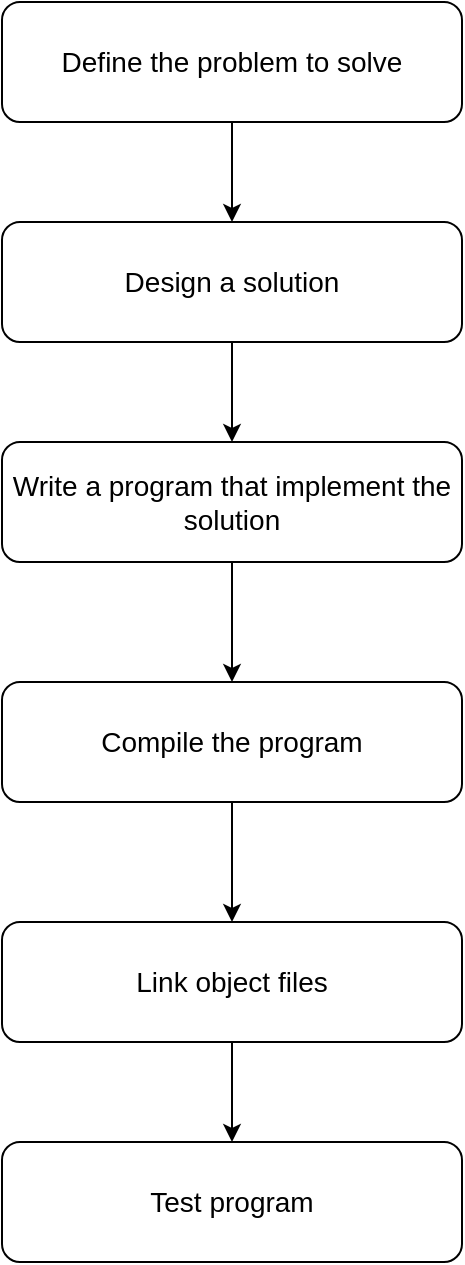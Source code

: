 <mxfile>
    <diagram id="cVtpjH5TNSZFmqUTV4ra" name="Page-1">
        <mxGraphModel dx="850" dy="683" grid="1" gridSize="10" guides="1" tooltips="1" connect="1" arrows="1" fold="1" page="1" pageScale="1" pageWidth="850" pageHeight="1100" math="0" shadow="0">
            <root>
                <mxCell id="0"/>
                <mxCell id="1" parent="0"/>
                <mxCell id="8" value="" style="edgeStyle=none;html=1;" edge="1" parent="1" source="2" target="7">
                    <mxGeometry relative="1" as="geometry"/>
                </mxCell>
                <mxCell id="2" value="&lt;font style=&quot;font-size: 14px;&quot;&gt;Define the problem to solve&lt;/font&gt;" style="rounded=1;whiteSpace=wrap;html=1;" vertex="1" parent="1">
                    <mxGeometry x="250" y="40" width="230" height="60" as="geometry"/>
                </mxCell>
                <mxCell id="10" value="" style="edgeStyle=none;html=1;" edge="1" parent="1" source="7" target="9">
                    <mxGeometry relative="1" as="geometry"/>
                </mxCell>
                <mxCell id="7" value="&lt;font style=&quot;font-size: 14px;&quot;&gt;Design a solution&lt;/font&gt;" style="whiteSpace=wrap;html=1;rounded=1;" vertex="1" parent="1">
                    <mxGeometry x="250" y="150" width="230" height="60" as="geometry"/>
                </mxCell>
                <mxCell id="12" value="" style="edgeStyle=none;html=1;" edge="1" parent="1" source="9" target="11">
                    <mxGeometry relative="1" as="geometry"/>
                </mxCell>
                <mxCell id="9" value="&lt;font style=&quot;font-size: 14px;&quot;&gt;Write a program that implement the solution&lt;/font&gt;" style="whiteSpace=wrap;html=1;rounded=1;" vertex="1" parent="1">
                    <mxGeometry x="250" y="260" width="230" height="60" as="geometry"/>
                </mxCell>
                <mxCell id="14" value="" style="edgeStyle=none;html=1;" edge="1" parent="1" source="11" target="13">
                    <mxGeometry relative="1" as="geometry"/>
                </mxCell>
                <mxCell id="11" value="&lt;font style=&quot;font-size: 14px;&quot;&gt;Compile the program&lt;/font&gt;" style="whiteSpace=wrap;html=1;rounded=1;" vertex="1" parent="1">
                    <mxGeometry x="250" y="380" width="230" height="60" as="geometry"/>
                </mxCell>
                <mxCell id="16" value="" style="edgeStyle=none;html=1;" edge="1" parent="1" source="13" target="15">
                    <mxGeometry relative="1" as="geometry"/>
                </mxCell>
                <mxCell id="13" value="&lt;font style=&quot;font-size: 14px;&quot;&gt;Link object files&lt;/font&gt;" style="whiteSpace=wrap;html=1;rounded=1;" vertex="1" parent="1">
                    <mxGeometry x="250" y="500" width="230" height="60" as="geometry"/>
                </mxCell>
                <mxCell id="15" value="&lt;font style=&quot;font-size: 14px;&quot;&gt;Test program&lt;/font&gt;" style="whiteSpace=wrap;html=1;rounded=1;" vertex="1" parent="1">
                    <mxGeometry x="250" y="610" width="230" height="60" as="geometry"/>
                </mxCell>
            </root>
        </mxGraphModel>
    </diagram>
</mxfile>